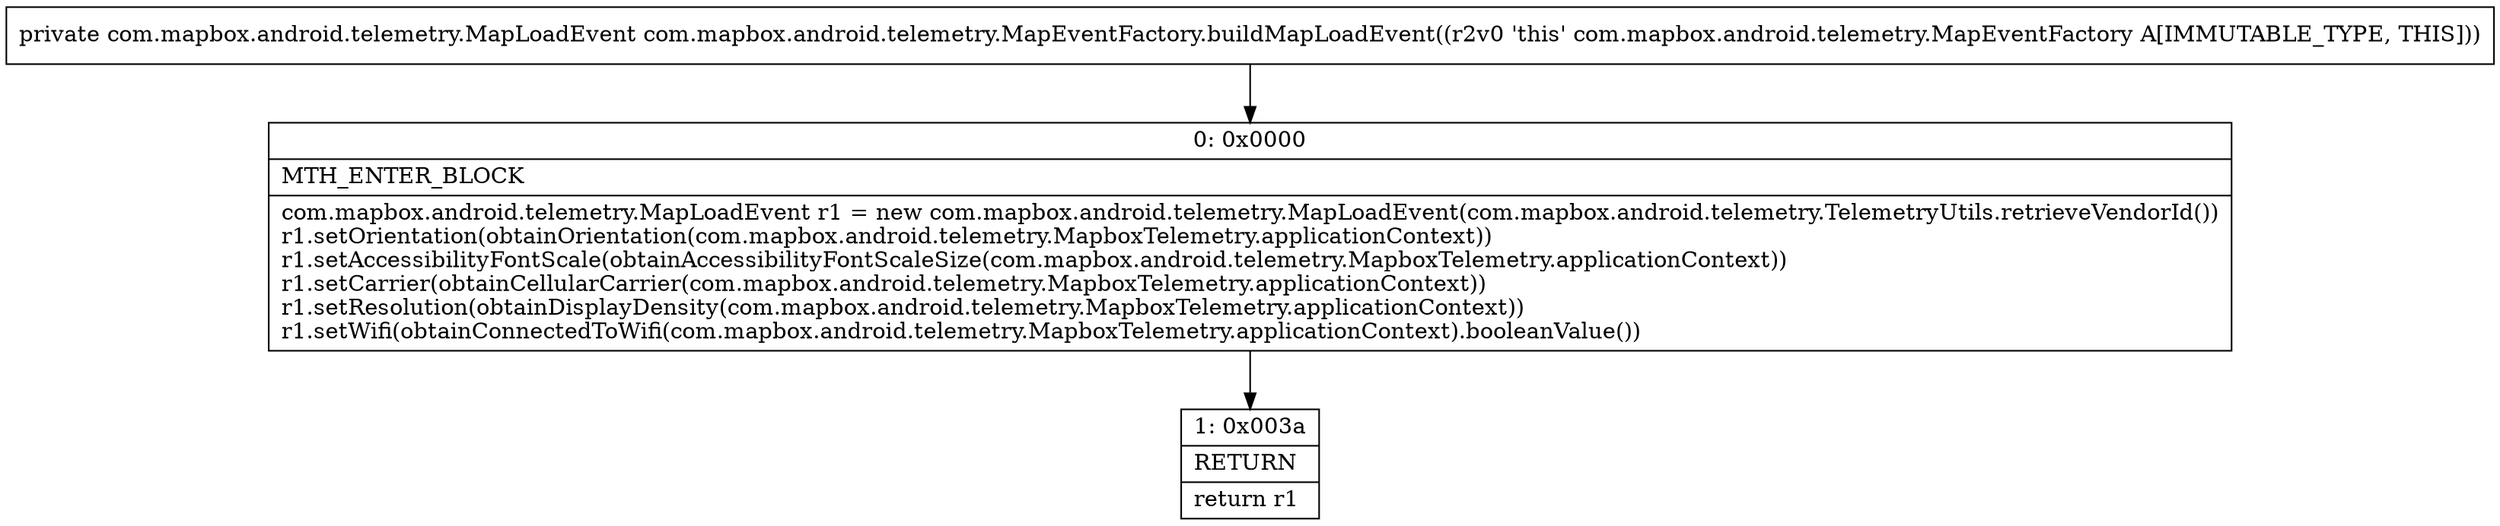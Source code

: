 digraph "CFG forcom.mapbox.android.telemetry.MapEventFactory.buildMapLoadEvent()Lcom\/mapbox\/android\/telemetry\/MapLoadEvent;" {
Node_0 [shape=record,label="{0\:\ 0x0000|MTH_ENTER_BLOCK\l|com.mapbox.android.telemetry.MapLoadEvent r1 = new com.mapbox.android.telemetry.MapLoadEvent(com.mapbox.android.telemetry.TelemetryUtils.retrieveVendorId())\lr1.setOrientation(obtainOrientation(com.mapbox.android.telemetry.MapboxTelemetry.applicationContext))\lr1.setAccessibilityFontScale(obtainAccessibilityFontScaleSize(com.mapbox.android.telemetry.MapboxTelemetry.applicationContext))\lr1.setCarrier(obtainCellularCarrier(com.mapbox.android.telemetry.MapboxTelemetry.applicationContext))\lr1.setResolution(obtainDisplayDensity(com.mapbox.android.telemetry.MapboxTelemetry.applicationContext))\lr1.setWifi(obtainConnectedToWifi(com.mapbox.android.telemetry.MapboxTelemetry.applicationContext).booleanValue())\l}"];
Node_1 [shape=record,label="{1\:\ 0x003a|RETURN\l|return r1\l}"];
MethodNode[shape=record,label="{private com.mapbox.android.telemetry.MapLoadEvent com.mapbox.android.telemetry.MapEventFactory.buildMapLoadEvent((r2v0 'this' com.mapbox.android.telemetry.MapEventFactory A[IMMUTABLE_TYPE, THIS])) }"];
MethodNode -> Node_0;
Node_0 -> Node_1;
}

